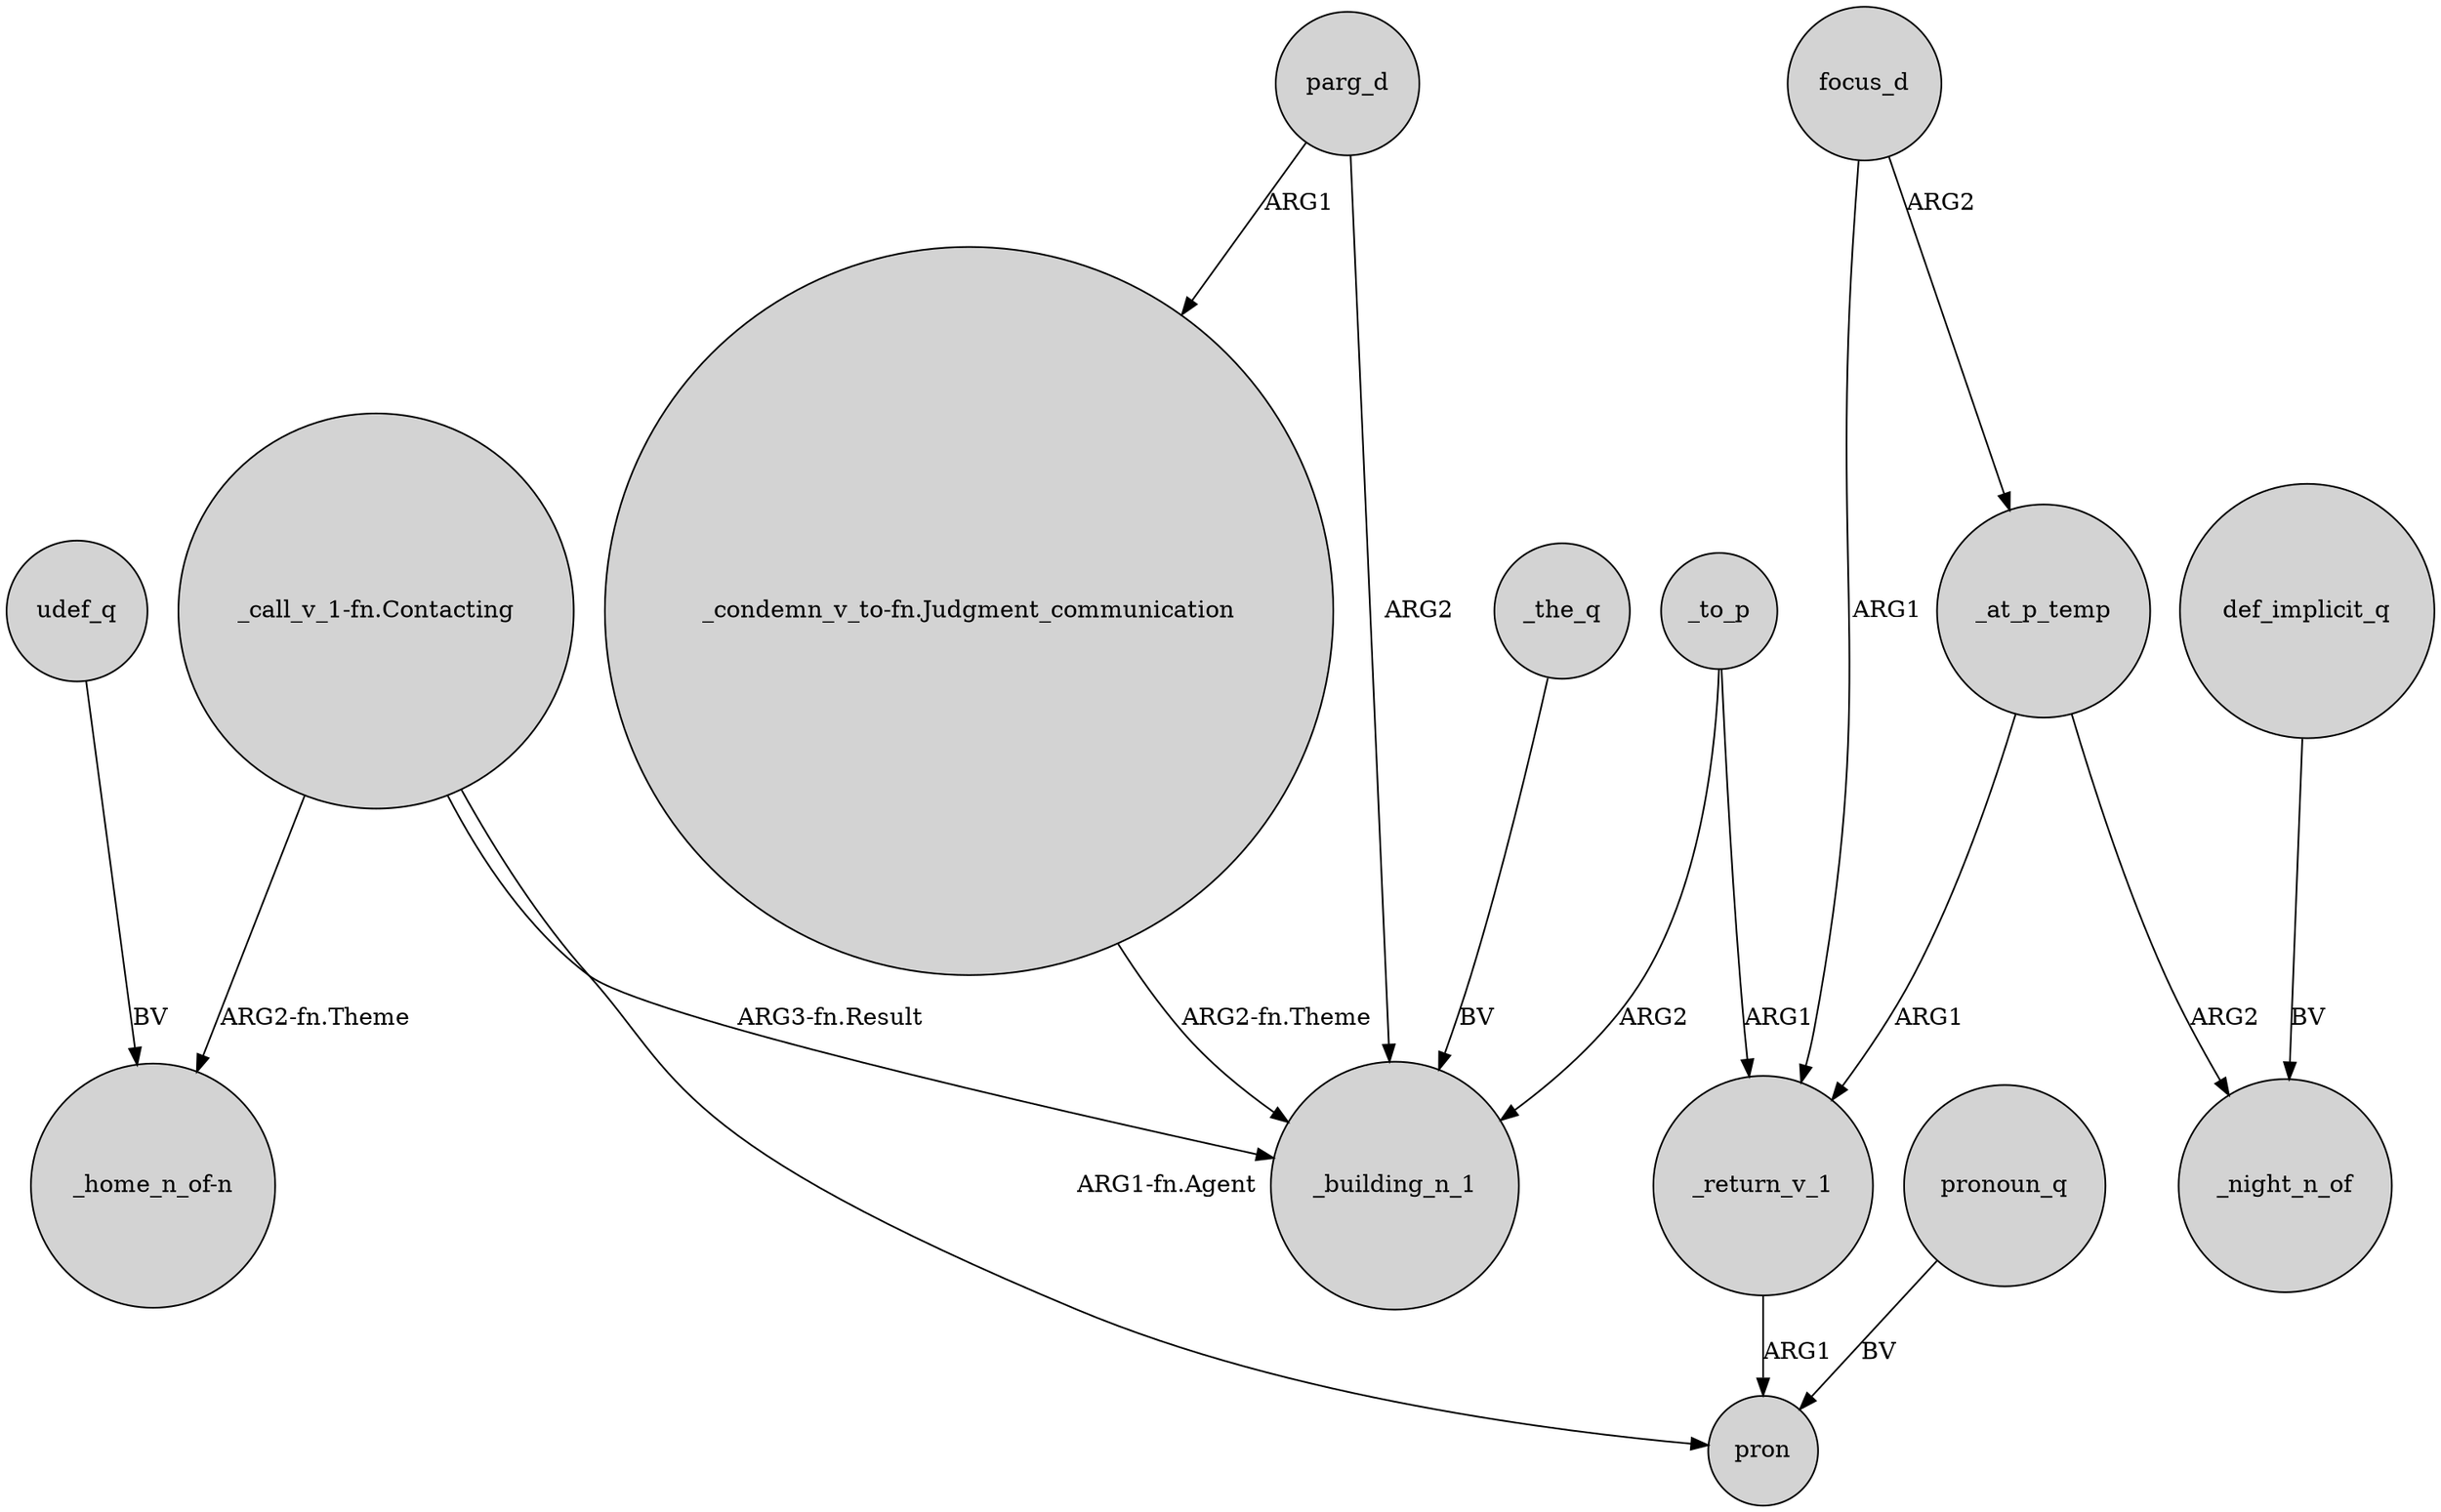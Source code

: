 digraph {
	node [shape=circle style=filled]
	"_condemn_v_to-fn.Judgment_communication" -> _building_n_1 [label="ARG2-fn.Theme"]
	focus_d -> _at_p_temp [label=ARG2]
	_at_p_temp -> _return_v_1 [label=ARG1]
	_the_q -> _building_n_1 [label=BV]
	udef_q -> "_home_n_of-n" [label=BV]
	def_implicit_q -> _night_n_of [label=BV]
	focus_d -> _return_v_1 [label=ARG1]
	_to_p -> _return_v_1 [label=ARG1]
	_to_p -> _building_n_1 [label=ARG2]
	parg_d -> _building_n_1 [label=ARG2]
	"_call_v_1-fn.Contacting" -> pron [label="ARG1-fn.Agent"]
	"_call_v_1-fn.Contacting" -> _building_n_1 [label="ARG3-fn.Result"]
	"_call_v_1-fn.Contacting" -> "_home_n_of-n" [label="ARG2-fn.Theme"]
	_at_p_temp -> _night_n_of [label=ARG2]
	_return_v_1 -> pron [label=ARG1]
	parg_d -> "_condemn_v_to-fn.Judgment_communication" [label=ARG1]
	pronoun_q -> pron [label=BV]
}

